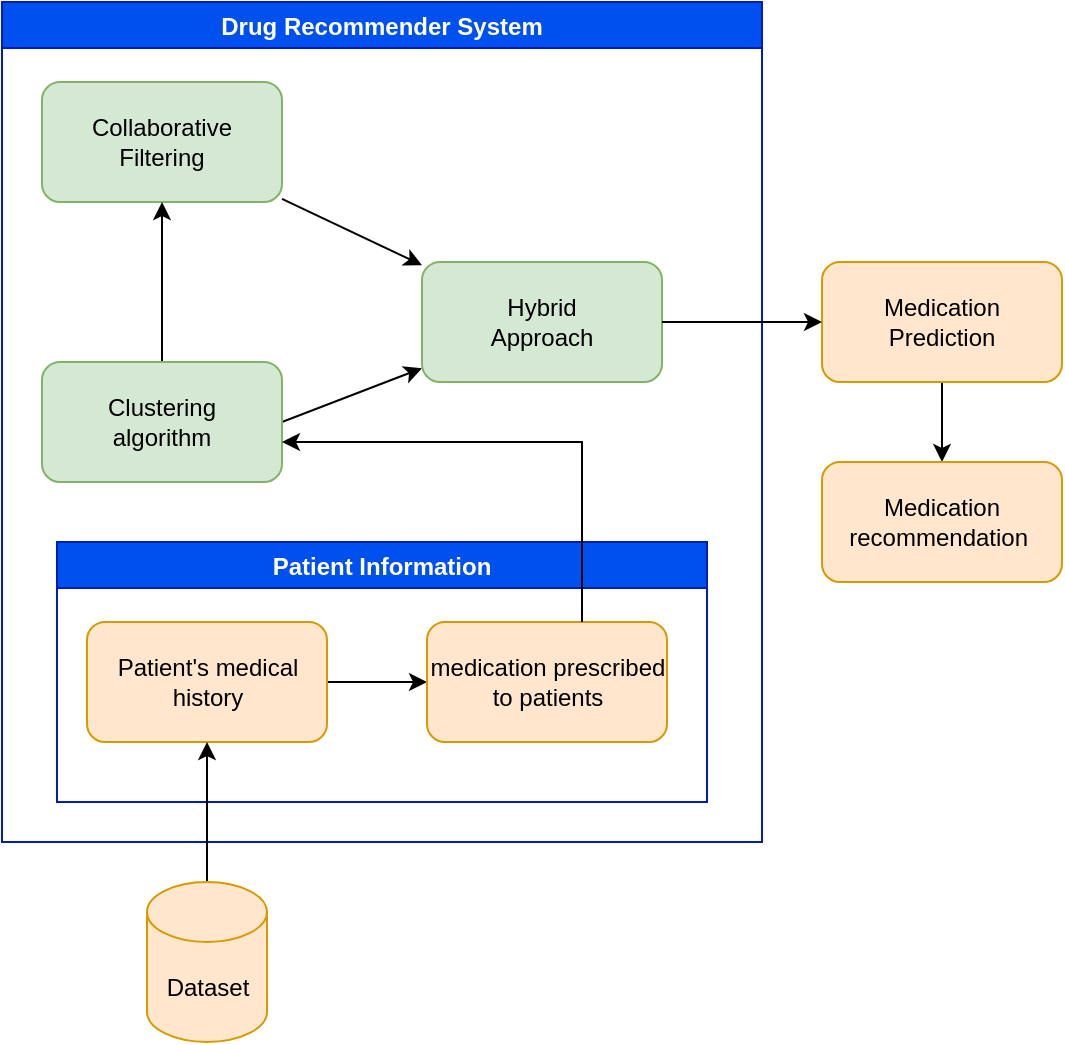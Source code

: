 <mxfile version="16.5.1" type="device"><diagram id="la-2hl8-F2BHEQsCTfl5" name="Página-1"><mxGraphModel dx="1102" dy="857" grid="1" gridSize="10" guides="1" tooltips="1" connect="1" arrows="1" fold="1" page="1" pageScale="1" pageWidth="827" pageHeight="1169" math="0" shadow="0"><root><mxCell id="0"/><mxCell id="1" parent="0"/><mxCell id="AUK4G08THAHMW8mU8vDZ-1" value="Drug Recommender System" style="swimlane;fillColor=#0050ef;strokeColor=#001DBC;fontColor=#ffffff;" parent="1" vertex="1"><mxGeometry x="120" y="60" width="380" height="420" as="geometry"/></mxCell><mxCell id="AUK4G08THAHMW8mU8vDZ-2" style="rounded=0;orthogonalLoop=1;jettySize=auto;html=1;" parent="AUK4G08THAHMW8mU8vDZ-1" source="AUK4G08THAHMW8mU8vDZ-3" target="AUK4G08THAHMW8mU8vDZ-8" edge="1"><mxGeometry relative="1" as="geometry"/></mxCell><mxCell id="AUK4G08THAHMW8mU8vDZ-3" value="&lt;div&gt;Collaborative &lt;br&gt;&lt;/div&gt;&lt;div&gt;Filtering&lt;/div&gt;" style="rounded=1;whiteSpace=wrap;html=1;fillColor=#d5e8d4;strokeColor=#82b366;" parent="AUK4G08THAHMW8mU8vDZ-1" vertex="1"><mxGeometry x="20" y="40" width="120" height="60" as="geometry"/></mxCell><mxCell id="AUK4G08THAHMW8mU8vDZ-4" style="rounded=0;orthogonalLoop=1;jettySize=auto;html=1;strokeColor=none;" parent="AUK4G08THAHMW8mU8vDZ-1" source="AUK4G08THAHMW8mU8vDZ-7" target="AUK4G08THAHMW8mU8vDZ-3" edge="1"><mxGeometry relative="1" as="geometry"/></mxCell><mxCell id="AUK4G08THAHMW8mU8vDZ-5" style="rounded=0;orthogonalLoop=1;jettySize=auto;html=1;exitX=1;exitY=0.5;exitDx=0;exitDy=0;" parent="AUK4G08THAHMW8mU8vDZ-1" source="AUK4G08THAHMW8mU8vDZ-7" target="AUK4G08THAHMW8mU8vDZ-8" edge="1"><mxGeometry relative="1" as="geometry"/></mxCell><mxCell id="AUK4G08THAHMW8mU8vDZ-6" style="edgeStyle=none;rounded=0;orthogonalLoop=1;jettySize=auto;html=1;" parent="AUK4G08THAHMW8mU8vDZ-1" source="AUK4G08THAHMW8mU8vDZ-7" target="AUK4G08THAHMW8mU8vDZ-3" edge="1"><mxGeometry relative="1" as="geometry"/></mxCell><mxCell id="AUK4G08THAHMW8mU8vDZ-7" value="&lt;div&gt;Clustering &lt;br&gt;&lt;/div&gt;&lt;div&gt;algorithm&lt;/div&gt;" style="rounded=1;whiteSpace=wrap;html=1;fillColor=#d5e8d4;strokeColor=#82b366;" parent="AUK4G08THAHMW8mU8vDZ-1" vertex="1"><mxGeometry x="20" y="180" width="120" height="60" as="geometry"/></mxCell><mxCell id="AUK4G08THAHMW8mU8vDZ-8" value="&lt;div&gt;Hybrid &lt;br&gt;&lt;/div&gt;&lt;div&gt;Approach&lt;br&gt;&lt;/div&gt;" style="rounded=1;whiteSpace=wrap;html=1;fillColor=#d5e8d4;strokeColor=#82b366;" parent="AUK4G08THAHMW8mU8vDZ-1" vertex="1"><mxGeometry x="210" y="130" width="120" height="60" as="geometry"/></mxCell><mxCell id="AUK4G08THAHMW8mU8vDZ-9" value="Patient Information" style="swimlane;fillColor=#0050ef;strokeColor=#001DBC;fontColor=#ffffff;" parent="AUK4G08THAHMW8mU8vDZ-1" vertex="1"><mxGeometry x="27.5" y="270" width="325" height="130" as="geometry"/></mxCell><mxCell id="AUK4G08THAHMW8mU8vDZ-10" style="edgeStyle=none;rounded=0;orthogonalLoop=1;jettySize=auto;html=1;" parent="AUK4G08THAHMW8mU8vDZ-9" source="AUK4G08THAHMW8mU8vDZ-11" target="AUK4G08THAHMW8mU8vDZ-12" edge="1"><mxGeometry relative="1" as="geometry"/></mxCell><mxCell id="AUK4G08THAHMW8mU8vDZ-11" value="&lt;div&gt;Patient's medical &lt;br&gt;&lt;/div&gt;&lt;div&gt;history&lt;br&gt;&lt;/div&gt;" style="rounded=1;whiteSpace=wrap;html=1;fillColor=#ffe6cc;strokeColor=#d79b00;" parent="AUK4G08THAHMW8mU8vDZ-9" vertex="1"><mxGeometry x="15" y="40" width="120" height="60" as="geometry"/></mxCell><mxCell id="AUK4G08THAHMW8mU8vDZ-12" value="medication prescribed to patients" style="rounded=1;whiteSpace=wrap;html=1;fillColor=#ffe6cc;strokeColor=#d79b00;" parent="AUK4G08THAHMW8mU8vDZ-9" vertex="1"><mxGeometry x="185" y="40" width="120" height="60" as="geometry"/></mxCell><mxCell id="AUK4G08THAHMW8mU8vDZ-13" style="edgeStyle=orthogonalEdgeStyle;rounded=0;orthogonalLoop=1;jettySize=auto;html=1;" parent="AUK4G08THAHMW8mU8vDZ-1" source="AUK4G08THAHMW8mU8vDZ-12" target="AUK4G08THAHMW8mU8vDZ-7" edge="1"><mxGeometry relative="1" as="geometry"><Array as="points"><mxPoint x="290" y="220"/></Array></mxGeometry></mxCell><mxCell id="AUK4G08THAHMW8mU8vDZ-14" style="edgeStyle=none;rounded=0;orthogonalLoop=1;jettySize=auto;html=1;" parent="1" source="AUK4G08THAHMW8mU8vDZ-15" target="AUK4G08THAHMW8mU8vDZ-16" edge="1"><mxGeometry relative="1" as="geometry"/></mxCell><mxCell id="AUK4G08THAHMW8mU8vDZ-15" value="&lt;div&gt;Medication &lt;br&gt;&lt;/div&gt;&lt;div&gt;Prediction&lt;br&gt;&lt;/div&gt;" style="rounded=1;whiteSpace=wrap;html=1;fillColor=#ffe6cc;strokeColor=#d79b00;" parent="1" vertex="1"><mxGeometry x="530" y="190" width="120" height="60" as="geometry"/></mxCell><mxCell id="AUK4G08THAHMW8mU8vDZ-16" value="Medication recommendation&amp;nbsp; " style="rounded=1;whiteSpace=wrap;html=1;fillColor=#ffe6cc;strokeColor=#d79b00;" parent="1" vertex="1"><mxGeometry x="530" y="290" width="120" height="60" as="geometry"/></mxCell><mxCell id="AUK4G08THAHMW8mU8vDZ-17" style="edgeStyle=none;rounded=0;orthogonalLoop=1;jettySize=auto;html=1;" parent="1" source="AUK4G08THAHMW8mU8vDZ-8" target="AUK4G08THAHMW8mU8vDZ-15" edge="1"><mxGeometry relative="1" as="geometry"/></mxCell><mxCell id="AUK4G08THAHMW8mU8vDZ-18" style="edgeStyle=none;rounded=0;orthogonalLoop=1;jettySize=auto;html=1;" parent="1" source="AUK4G08THAHMW8mU8vDZ-19" target="AUK4G08THAHMW8mU8vDZ-11" edge="1"><mxGeometry relative="1" as="geometry"/></mxCell><mxCell id="AUK4G08THAHMW8mU8vDZ-19" value="Dataset" style="shape=cylinder3;whiteSpace=wrap;html=1;boundedLbl=1;backgroundOutline=1;size=15;fillColor=#ffe6cc;strokeColor=#d79b00;" parent="1" vertex="1"><mxGeometry x="192.5" y="500" width="60" height="80" as="geometry"/></mxCell></root></mxGraphModel></diagram></mxfile>